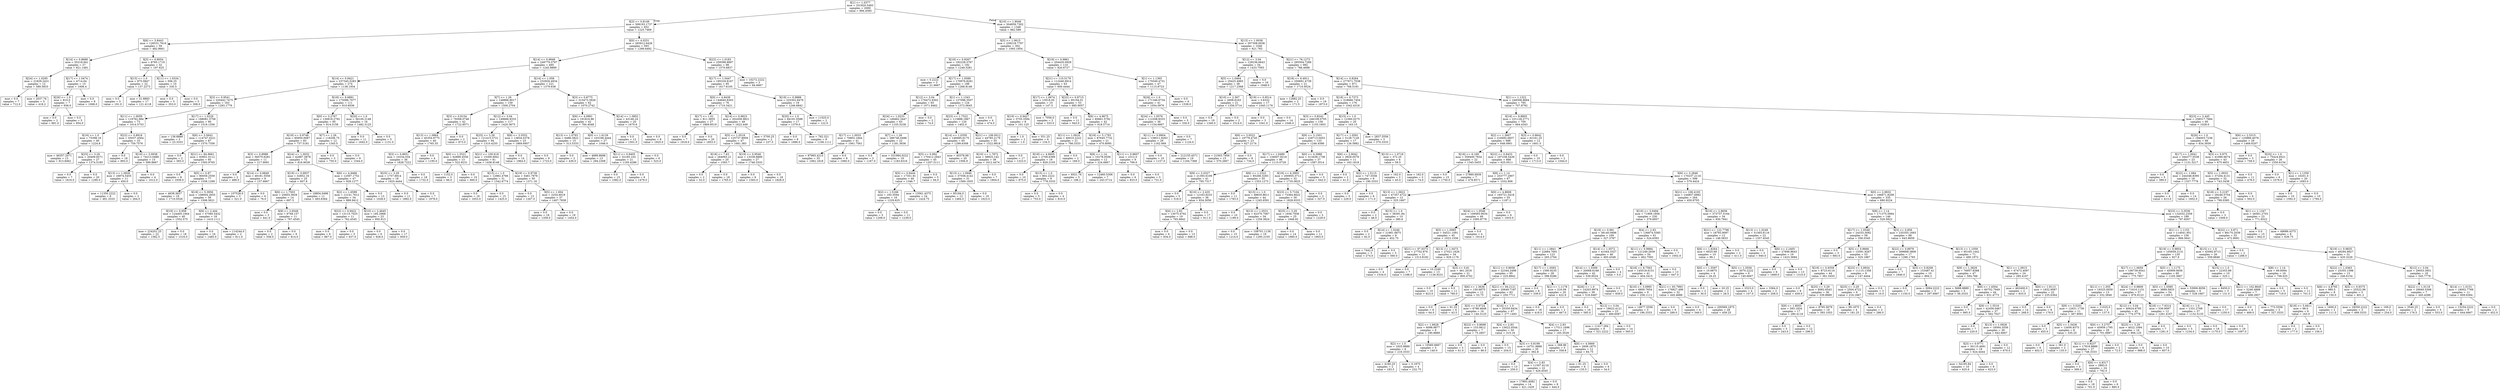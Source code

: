 digraph Tree {
node [shape=box] ;
0 [label="X[1] <= 1.0377\nmse = 331820.5493\nsamples = 2000\nvalue = 994.4585"] ;
1 [label="X[3] <= 0.8149\nmse = 308193.1737\nsamples = 652\nvalue = 1225.7469"] ;
0 -> 1 [labeldistance=2.5, labelangle=45, headlabel="True"] ;
2 [label="X[6] <= 3.8443\nmse = 126531.7616\nsamples = 59\nvalue = 482.9661"] ;
1 -> 2 ;
3 [label="X[14] <= 0.8688\nmse = 55218.941\nsamples = 27\nvalue = 821.1481"] ;
2 -> 3 ;
4 [label="X[24] <= 1.0295\nmse = 21829.2431\nsamples = 12\nvalue = 589.5833"] ;
3 -> 4 ;
5 [label="mse = 0.0\nsamples = 7\nvalue = 712.0"] ;
4 -> 5 ;
6 [label="mse = 2037.76\nsamples = 5\nvalue = 418.2"] ;
4 -> 6 ;
7 [label="X[17] <= 1.0474\nmse = 4714.64\nsamples = 15\nvalue = 1006.4"] ;
3 -> 7 ;
8 [label="X[26] <= 1.0\nmse = 810.0\nsamples = 7\nvalue = 936.0"] ;
7 -> 8 ;
9 [label="mse = 0.0\nsamples = 2\nvalue = 891.0"] ;
8 -> 9 ;
10 [label="mse = 0.0\nsamples = 5\nvalue = 954.0"] ;
8 -> 10 ;
11 [label="mse = 0.0\nsamples = 8\nvalue = 1068.0"] ;
7 -> 11 ;
12 [label="X[3] <= 0.8054\nmse = 8785.1719\nsamples = 32\nvalue = 197.625"] ;
2 -> 12 ;
13 [label="X[15] <= 1.0\nmse = 875.0847\nsamples = 22\nvalue = 137.2273"] ;
12 -> 13 ;
14 [label="mse = 0.0\nsamples = 5\nvalue = 191.0"] ;
13 -> 14 ;
15 [label="mse = 31.8893\nsamples = 17\nvalue = 121.4118"] ;
13 -> 15 ;
16 [label="X[11] <= 1.0334\nmse = 506.25\nsamples = 10\nvalue = 330.5"] ;
12 -> 16 ;
17 [label="mse = 0.0\nsamples = 5\nvalue = 353.0"] ;
16 -> 17 ;
18 [label="mse = 0.0\nsamples = 5\nvalue = 308.0"] ;
16 -> 18 ;
19 [label="X[0] <= 4.0251\nmse = 265912.6426\nsamples = 593\nvalue = 1299.6492"] ;
1 -> 19 ;
20 [label="X[14] <= 0.9948\nmse = 249779.3797\nsamples = 495\nvalue = 1245.9899"] ;
19 -> 20 ;
21 [label="X[14] <= 0.9421\nmse = 237345.5283\nsamples = 274\nvalue = 1138.1934"] ;
20 -> 21 ;
22 [label="X[3] <= 0.9541\nmse = 220442.7475\nsamples = 163\nvalue = 1293.1779"] ;
21 -> 22 ;
23 [label="X[11] <= 1.0059\nmse = 119762.984\nsamples = 73\nvalue = 1014.5753"] ;
22 -> 23 ;
24 [label="X[16] <= 1.0\nmse = 75398.16\nsamples = 40\nvalue = 1224.8"] ;
23 -> 24 ;
25 [label="mse = 46357.2071\nsamples = 13\nvalue = 913.8462"] ;
24 -> 25 ;
26 [label="X[25] <= 3.29\nmse = 20409.6571\nsamples = 27\nvalue = 1374.5185"] ;
24 -> 26 ;
27 [label="mse = 0.0\nsamples = 7\nvalue = 1616.0"] ;
26 -> 27 ;
28 [label="mse = 0.0\nsamples = 20\nvalue = 1290.0"] ;
26 -> 28 ;
29 [label="X[22] <= 0.8918\nmse = 55037.4564\nsamples = 33\nvalue = 759.7576"] ;
23 -> 29 ;
30 [label="mse = 0.0\nsamples = 18\nvalue = 893.0"] ;
29 -> 30 ;
31 [label="X[10] <= 3.0938\nmse = 74213.0489\nsamples = 15\nvalue = 599.8667"] ;
29 -> 31 ;
32 [label="X[13] <= 1.0926\nmse = 16974.5455\nsamples = 11\nvalue = 450.0"] ;
31 -> 32 ;
33 [label="mse = 11350.2222\nsamples = 9\nvalue = 491.3333"] ;
32 -> 33 ;
34 [label="mse = 0.0\nsamples = 2\nvalue = 264.0"] ;
32 -> 34 ;
35 [label="mse = 0.0\nsamples = 4\nvalue = 1012.0"] ;
31 -> 35 ;
36 [label="X[17] <= 1.0229\nmse = 188081.3758\nsamples = 90\nvalue = 1519.1556"] ;
22 -> 36 ;
37 [label="mse = 138.8889\nsamples = 3\nvalue = 23.3333"] ;
36 -> 37 ;
38 [label="X[6] <= 3.5643\nmse = 114747.0221\nsamples = 87\nvalue = 1570.7356"] ;
36 -> 38 ;
39 [label="mse = 0.0\nsamples = 2\nvalue = 583.0"] ;
38 -> 39 ;
40 [label="X[21] <= 84.9661\nmse = 93951.0112\nsamples = 85\nvalue = 1593.9765"] ;
38 -> 40 ;
41 [label="mse = 0.0\nsamples = 8\nvalue = 1939.0"] ;
40 -> 41 ;
42 [label="X[5] <= 0.87\nmse = 90059.2559\nsamples = 77\nvalue = 1558.1299"] ;
40 -> 42 ;
43 [label="mse = 4638.3657\nsamples = 19\nvalue = 1710.0526"] ;
42 -> 43 ;
44 [label="X[18] <= 5.3956\nmse = 108004.2655\nsamples = 58\nvalue = 1508.3621"] ;
42 -> 44 ;
45 [label="X[19] <= 0.958\nmse = 124405.1944\nsamples = 40\nvalue = 1552.575"] ;
44 -> 45 ;
46 [label="mse = 224201.25\nsamples = 22\nvalue = 1582.5"] ;
45 -> 46 ;
47 [label="mse = 0.0\nsamples = 18\nvalue = 1516.0"] ;
45 -> 47 ;
48 [label="X[9] <= 2.444\nmse = 57560.5432\nsamples = 18\nvalue = 1410.1111"] ;
44 -> 48 ;
49 [label="mse = 0.0\nsamples = 16\nvalue = 1485.0"] ;
48 -> 49 ;
50 [label="mse = 114244.0\nsamples = 2\nvalue = 811.0"] ;
48 -> 50 ;
51 [label="X[18] <= 9.6891\nmse = 175096.7077\nsamples = 111\nvalue = 910.6036"] ;
21 -> 51 ;
52 [label="X[0] <= 3.2767\nmse = 130818.2792\nsamples = 95\nvalue = 814.3158"] ;
51 -> 52 ;
53 [label="X[19] <= 0.9748\nmse = 85950.0087\nsamples = 83\nvalue = 737.5181"] ;
52 -> 53 ;
54 [label="X[3] <= 0.8988\nmse = 56570.6281\nsamples = 11\nvalue = 217.9091"] ;
53 -> 54 ;
55 [label="mse = 0.0\nsamples = 2\nvalue = 489.0"] ;
54 -> 55 ;
56 [label="X[14] <= 0.9849\nmse = 49181.5556\nsamples = 9\nvalue = 157.6667"] ;
54 -> 56 ;
57 [label="mse = 107528.0\nsamples = 3\nvalue = 321.0"] ;
56 -> 57 ;
58 [label="mse = 0.0\nsamples = 6\nvalue = 76.0"] ;
56 -> 58 ;
59 [label="X[24] <= 1.0032\nmse = 42887.5878\nsamples = 72\nvalue = 816.9028"] ;
53 -> 59 ;
60 [label="X[19] <= 0.9937\nmse = 32852.16\nsamples = 25\nvalue = 607.8"] ;
59 -> 60 ;
61 [label="X[6] <= 1.7503\nmse = 25603.3929\nsamples = 14\nvalue = 697.5"] ;
60 -> 61 ;
62 [label="mse = 0.0\nsamples = 3\nvalue = 441.0"] ;
61 -> 62 ;
63 [label="X[9] <= 2.6549\nmse = 9749.157\nsamples = 11\nvalue = 767.4545"] ;
61 -> 63 ;
64 [label="mse = 0.0\nsamples = 2\nvalue = 558.0"] ;
63 -> 64 ;
65 [label="mse = 0.0\nsamples = 9\nvalue = 814.0"] ;
63 -> 65 ;
66 [label="mse = 18804.0496\nsamples = 11\nvalue = 493.6364"] ;
60 -> 66 ;
67 [label="X[6] <= 4.9466\nmse = 12597.1752\nsamples = 47\nvalue = 928.1277"] ;
59 -> 67 ;
68 [label="X[2] <= 1.6599\nmse = 12141.7612\nsamples = 34\nvalue = 889.9412"] ;
67 -> 68 ;
69 [label="X[22] <= 0.9422\nmse = 13115.7025\nsamples = 11\nvalue = 762.4545"] ;
68 -> 69 ;
70 [label="mse = 0.0\nsamples = 6\nvalue = 867.0"] ;
69 -> 70 ;
71 [label="mse = 0.0\nsamples = 5\nvalue = 637.0"] ;
69 -> 71 ;
72 [label="X[10] <= 2.4645\nmse = 185.2968\nsamples = 23\nvalue = 950.913"] ;
68 -> 72 ;
73 [label="mse = 0.0\nsamples = 6\nvalue = 928.0"] ;
72 -> 73 ;
74 [label="mse = 0.0\nsamples = 17\nvalue = 959.0"] ;
72 -> 74 ;
75 [label="mse = 0.0\nsamples = 13\nvalue = 1028.0"] ;
67 -> 75 ;
76 [label="X[7] <= 1.26\nmse = 118206.75\nsamples = 12\nvalue = 1345.5"] ;
52 -> 76 ;
77 [label="mse = 0.0\nsamples = 3\nvalue = 750.0"] ;
76 -> 77 ;
78 [label="mse = 0.0\nsamples = 9\nvalue = 1544.0"] ;
76 -> 78 ;
79 [label="X[20] <= 1.0\nmse = 56100.2148\nsamples = 16\nvalue = 1482.3125"] ;
51 -> 79 ;
80 [label="mse = 0.0\nsamples = 11\nvalue = 1642.0"] ;
79 -> 80 ;
81 [label="mse = 0.0\nsamples = 5\nvalue = 1131.0"] ;
79 -> 81 ;
82 [label="X[14] <= 1.058\nmse = 232926.4934\nsamples = 221\nvalue = 1379.638"] ;
20 -> 82 ;
83 [label="X[7] <= 1.26\nmse = 148866.9017\nsamples = 159\nvalue = 1500.2704"] ;
82 -> 83 ;
84 [label="X[3] <= 0.9154\nmse = 79308.0748\nsamples = 42\nvalue = 1722.8571"] ;
83 -> 84 ;
85 [label="X[13] <= 1.0864\nmse = 45354.9775\nsamples = 40\nvalue = 1765.35"] ;
84 -> 85 ;
86 [label="X[3] <= 0.8651\nmse = 10234.034\nsamples = 36\nvalue = 1828.7222"] ;
85 -> 86 ;
87 [label="X[25] <= 3.29\nmse = 1757.6914\nsamples = 18\nvalue = 1925.4444"] ;
86 -> 87 ;
88 [label="mse = 0.0\nsamples = 11\nvalue = 1892.0"] ;
87 -> 88 ;
89 [label="mse = 0.0\nsamples = 7\nvalue = 1978.0"] ;
87 -> 89 ;
90 [label="mse = 0.0\nsamples = 18\nvalue = 1732.0"] ;
86 -> 90 ;
91 [label="mse = 0.0\nsamples = 4\nvalue = 1195.0"] ;
85 -> 91 ;
92 [label="mse = 0.0\nsamples = 2\nvalue = 873.0"] ;
84 -> 92 ;
93 [label="X[12] <= 3.04\nmse = 149666.9333\nsamples = 117\nvalue = 1420.3675"] ;
83 -> 93 ;
94 [label="X[25] <= 3.29\nmse = 121415.3721\nsamples = 94\nvalue = 1310.4255"] ;
93 -> 94 ;
95 [label="X[0] <= 1.5521\nmse = 62899.4556\nsamples = 13\nvalue = 522.9231"] ;
94 -> 95 ;
96 [label="mse = 1152.0\nsamples = 3\nvalue = 66.0"] ;
95 -> 96 ;
97 [label="mse = 0.0\nsamples = 10\nvalue = 660.0"] ;
95 -> 97 ;
98 [label="X[21] <= 100.618\nmse = 15300.6941\nsamples = 81\nvalue = 1436.8148"] ;
94 -> 98 ;
99 [label="X[15] <= 1.0\nmse = 12982.4766\nsamples = 31\nvalue = 1542.6774"] ;
98 -> 99 ;
100 [label="mse = 0.0\nsamples = 16\nvalue = 1653.0"] ;
99 -> 100 ;
101 [label="mse = 0.0\nsamples = 15\nvalue = 1425.0"] ;
99 -> 101 ;
102 [label="X[19] <= 0.9736\nmse = 5481.7876\nsamples = 50\nvalue = 1371.18"] ;
98 -> 102 ;
103 [label="mse = 0.0\nsamples = 13\nvalue = 1267.0"] ;
102 -> 103 ;
104 [label="X[5] <= 1.004\nmse = 2254.6019\nsamples = 37\nvalue = 1407.7838"] ;
102 -> 104 ;
105 [label="mse = 0.0\nsamples = 18\nvalue = 1359.0"] ;
104 -> 105 ;
106 [label="mse = 0.0\nsamples = 19\nvalue = 1454.0"] ;
104 -> 106 ;
107 [label="X[6] <= 3.5552\nmse = 13834.0378\nsamples = 23\nvalue = 1869.6957"] ;
93 -> 107 ;
108 [label="mse = 0.0\nsamples = 14\nvalue = 1964.0"] ;
107 -> 108 ;
109 [label="mse = 0.0\nsamples = 9\nvalue = 1723.0"] ;
107 -> 109 ;
110 [label="X[3] <= 0.8775\nmse = 315473.3926\nsamples = 62\nvalue = 1070.2742"] ;
82 -> 110 ;
111 [label="X[6] <= 4.0991\nmse = 191816.86\nsamples = 42\nvalue = 784.4048"] ;
110 -> 111 ;
112 [label="X[13] <= 1.0793\nmse = 6486.3822\nsamples = 15\nvalue = 313.5333"] ;
111 -> 112 ;
113 [label="mse = 0.0\nsamples = 2\nvalue = 439.0"] ;
112 -> 113 ;
114 [label="mse = 4689.8698\nsamples = 13\nvalue = 294.2308"] ;
112 -> 114 ;
115 [label="X[0] <= 1.6129\nmse = 103168.4444\nsamples = 27\nvalue = 1046.0"] ;
111 -> 115 ;
116 [label="X[11] <= 0.9405\nmse = 32165.102\nsamples = 21\nvalue = 1195.4286"] ;
115 -> 116 ;
117 [label="mse = 0.0\nsamples = 15\nvalue = 1082.0"] ;
116 -> 117 ;
118 [label="mse = 0.0\nsamples = 6\nvalue = 1479.0"] ;
116 -> 118 ;
119 [label="mse = 0.0\nsamples = 6\nvalue = 523.0"] ;
115 -> 119 ;
120 [label="X[14] <= 1.0852\nmse = 43146.24\nsamples = 20\nvalue = 1670.6"] ;
110 -> 120 ;
121 [label="mse = 0.0\nsamples = 12\nvalue = 1501.0"] ;
120 -> 121 ;
122 [label="mse = 0.0\nsamples = 8\nvalue = 1925.0"] ;
120 -> 122 ;
123 [label="X[22] <= 1.0183\nmse = 259398.8897\nsamples = 98\nvalue = 1570.6837"] ;
19 -> 123 ;
124 [label="X[17] <= 1.0447\nmse = 195329.8167\nsamples = 95\nvalue = 1617.6105"] ;
123 -> 124 ;
125 [label="X[0] <= 4.9439\nmse = 144840.8303\nsamples = 76\nvalue = 1710.3421"] ;
124 -> 125 ;
126 [label="X[17] <= 1.01\nmse = 811.3855\nsamples = 27\nvalue = 1869.8519"] ;
125 -> 126 ;
127 [label="mse = 0.0\nsamples = 7\nvalue = 1918.0"] ;
126 -> 127 ;
128 [label="mse = 0.0\nsamples = 20\nvalue = 1853.0"] ;
126 -> 128 ;
129 [label="X[14] <= 0.9823\nmse = 202458.9821\nsamples = 49\nvalue = 1622.449"] ;
125 -> 129 ;
130 [label="X[5] <= 1.0518\nmse = 125737.8959\nsamples = 47\nvalue = 1681.383"] ;
129 -> 130 ;
131 [label="X[18] <= 7.63\nmse = 264093.21\nsamples = 20\nvalue = 1593.7"] ;
130 -> 131 ;
132 [label="mse = 0.0\nsamples = 2\nvalue = 52.0"] ;
131 -> 132 ;
133 [label="mse = 0.0\nsamples = 18\nvalue = 1765.0"] ;
131 -> 133 ;
134 [label="X[19] <= 0.9546\nmse = 13338.8889\nsamples = 27\nvalue = 1746.3333"] ;
130 -> 134 ;
135 [label="mse = 0.0\nsamples = 9\nvalue = 1583.0"] ;
134 -> 135 ;
136 [label="mse = 0.0\nsamples = 18\nvalue = 1828.0"] ;
134 -> 136 ;
137 [label="mse = 5700.25\nsamples = 2\nvalue = 237.5"] ;
129 -> 137 ;
138 [label="X[19] <= 0.9888\nmse = 225302.8476\nsamples = 19\nvalue = 1246.6842"] ;
124 -> 138 ;
139 [label="X[20] <= 1.0\nmse = 84191.0588\nsamples = 17\nvalue = 1379.0"] ;
138 -> 139 ;
140 [label="mse = 0.0\nsamples = 8\nvalue = 1686.0"] ;
139 -> 140 ;
141 [label="mse = 782.321\nsamples = 9\nvalue = 1106.1111"] ;
139 -> 141 ;
142 [label="mse = 11025.0\nsamples = 2\nvalue = 122.0"] ;
138 -> 142 ;
143 [label="mse = 10272.2222\nsamples = 3\nvalue = 84.6667"] ;
123 -> 143 ;
144 [label="X[10] <= 1.8046\nmse = 304859.7302\nsamples = 1348\nvalue = 882.589"] ;
0 -> 144 [labeldistance=2.5, labelangle=-45, headlabel="False"] ;
145 [label="X[5] <= 1.0615\nmse = 239218.7797\nsamples = 302\nvalue = 1093.1954"] ;
144 -> 145 ;
146 [label="X[19] <= 0.9267\nmse = 192228.3767\nsamples = 192\nvalue = 1249.3281"] ;
145 -> 146 ;
147 [label="mse = 0.2222\nsamples = 3\nvalue = 21.6667"] ;
146 -> 147 ;
148 [label="X[17] <= 1.0589\nmse = 170976.8281\nsamples = 189\nvalue = 1268.8148"] ;
146 -> 148 ;
149 [label="X[12] <= 3.04\nmse = 176472.9302\nsamples = 65\nvalue = 1071.8462"] ;
148 -> 149 ;
150 [label="X[24] <= 1.0233\nmse = 149462.3447\nsamples = 63\nvalue = 1103.5238"] ;
149 -> 150 ;
151 [label="X[17] <= 1.0033\nmse = 70802.1844\nsamples = 41\nvalue = 1061.7561"] ;
150 -> 151 ;
152 [label="mse = 87965.4215\nsamples = 33\nvalue = 1062.1818"] ;
151 -> 152 ;
153 [label="mse = 0.0\nsamples = 8\nvalue = 1060.0"] ;
151 -> 153 ;
154 [label="X[7] <= 1.26\nmse = 286746.0496\nsamples = 22\nvalue = 1181.3636"] ;
150 -> 154 ;
155 [label="mse = 0.0\nsamples = 3\nvalue = 1167.0"] ;
154 -> 155 ;
156 [label="mse = 331984.0222\nsamples = 19\nvalue = 1183.6316"] ;
154 -> 156 ;
157 [label="mse = 0.0\nsamples = 2\nvalue = 74.0"] ;
149 -> 157 ;
158 [label="X[1] <= 1.1343\nmse = 137098.3507\nsamples = 124\nvalue = 1372.0645"] ;
148 -> 158 ;
159 [label="X[23] <= 1.7522\nmse = 113888.1667\nsamples = 120\nvalue = 1402.0"] ;
158 -> 159 ;
160 [label="X[14] <= 1.0359\nmse = 149495.6175\nsamples = 65\nvalue = 1299.6308"] ;
159 -> 160 ;
161 [label="X[5] <= 0.992\nmse = 170412.2943\nsamples = 45\nvalue = 1207.5111"] ;
160 -> 161 ;
162 [label="X[5] <= 0.9444\nmse = 17351.91\nsamples = 40\nvalue = 1346.7"] ;
161 -> 162 ;
163 [label="X[2] <= 1.5166\nmse = 193.3594\nsamples = 16\nvalue = 1229.625"] ;
162 -> 163 ;
164 [label="mse = 0.0\nsamples = 5\nvalue = 1209.0"] ;
163 -> 164 ;
165 [label="mse = 0.0\nsamples = 11\nvalue = 1239.0"] ;
163 -> 165 ;
166 [label="mse = 13561.4375\nsamples = 24\nvalue = 1424.75"] ;
162 -> 166 ;
167 [label="mse = 0.0\nsamples = 5\nvalue = 94.0"] ;
161 -> 167 ;
168 [label="mse = 40378.99\nsamples = 20\nvalue = 1506.9"] ;
160 -> 168 ;
169 [label="X[21] <= 106.0012\nmse = 44785.2179\nsamples = 55\nvalue = 1522.9818"] ;
159 -> 169 ;
170 [label="X[10] <= 1.7872\nmse = 38925.142\nsamples = 38\nvalue = 1612.4474"] ;
169 -> 170 ;
171 [label="X[13] <= 1.0946\nmse = 37558.4142\nsamples = 31\nvalue = 1569.1935"] ;
170 -> 171 ;
172 [label="mse = 85184.0\nsamples = 12\nvalue = 1484.0"] ;
171 -> 172 ;
173 [label="mse = 0.0\nsamples = 19\nvalue = 1623.0"] ;
171 -> 173 ;
174 [label="mse = 0.0\nsamples = 7\nvalue = 1804.0"] ;
170 -> 174 ;
175 [label="mse = 0.0\nsamples = 17\nvalue = 1323.0"] ;
169 -> 175 ;
176 [label="mse = 0.0\nsamples = 4\nvalue = 474.0"] ;
158 -> 176 ;
177 [label="X[19] <= 0.9861\nmse = 204420.0929\nsamples = 110\nvalue = 820.6727"] ;
145 -> 177 ;
178 [label="X[21] <= 110.5179\nmse = 112446.6914\nsamples = 63\nvalue = 600.4444"] ;
177 -> 178 ;
179 [label="X[17] <= 1.0674\nmse = 13018.05\nsamples = 10\nvalue = 147.5"] ;
178 -> 179 ;
180 [label="X[19] <= 0.9427\nmse = 3755.3594\nsamples = 8\nvalue = 101.125"] ;
179 -> 180 ;
181 [label="mse = 1.0\nsamples = 2\nvalue = 1.0"] ;
180 -> 181 ;
182 [label="mse = 551.25\nsamples = 6\nvalue = 134.5"] ;
180 -> 182 ;
183 [label="mse = 7056.0\nsamples = 2\nvalue = 333.0"] ;
179 -> 183 ;
184 [label="X[22] <= 0.8715\nmse = 85194.01\nsamples = 53\nvalue = 685.9057"] ;
178 -> 184 ;
185 [label="mse = 0.0\nsamples = 11\nvalue = 943.0"] ;
184 -> 185 ;
186 [label="X[6] <= 4.9675\nmse = 85661.5782\nsamples = 42\nvalue = 618.5714"] ;
184 -> 186 ;
187 [label="X[11] <= 1.0916\nmse = 40010.2222\nsamples = 21\nvalue = 766.3333"] ;
186 -> 187 ;
188 [label="X[18] <= 4.6605\nmse = 2709.6399\nsamples = 19\nvalue = 829.2105"] ;
187 -> 188 ;
189 [label="mse = 0.0\nsamples = 10\nvalue = 875.0"] ;
188 -> 189 ;
190 [label="X[15] <= 1.0\nmse = 802.2222\nsamples = 9\nvalue = 778.3333"] ;
188 -> 190 ;
191 [label="mse = 0.0\nsamples = 5\nvalue = 753.0"] ;
190 -> 191 ;
192 [label="mse = 0.0\nsamples = 4\nvalue = 810.0"] ;
190 -> 192 ;
193 [label="mse = 0.0\nsamples = 2\nvalue = 169.0"] ;
187 -> 193 ;
194 [label="X[18] <= 5.1793\nmse = 87645.7732\nsamples = 21\nvalue = 470.8095"] ;
186 -> 194 ;
195 [label="X[8] <= 1.14\nmse = 10278.0556\nsamples = 12\nvalue = 224.6667"] ;
194 -> 195 ;
196 [label="mse = 6021.76\nsamples = 5\nvalue = 198.2"] ;
195 -> 196 ;
197 [label="mse = 12460.5306\nsamples = 7\nvalue = 243.5714"] ;
195 -> 197 ;
198 [label="X[11] <= 0.9607\nmse = 2312.0\nsamples = 9\nvalue = 799.0"] ;
194 -> 198 ;
199 [label="mse = 0.0\nsamples = 6\nvalue = 833.0"] ;
198 -> 199 ;
200 [label="mse = 0.0\nsamples = 3\nvalue = 731.0"] ;
198 -> 200 ;
201 [label="X[1] <= 1.1365\nmse = 175549.4731\nsamples = 47\nvalue = 1115.8723"] ;
177 -> 201 ;
202 [label="X[26] <= 1.0\nmse = 171346.6734\nsamples = 41\nvalue = 1054.0976"] ;
201 -> 202 ;
203 [label="X[24] <= 1.0576\nmse = 112208.8333\nsamples = 36\nvalue = 1154.6667"] ;
202 -> 203 ;
204 [label="X[11] <= 0.9904\nmse = 139011.9263\nsamples = 29\nvalue = 1162.069"] ;
203 -> 204 ;
205 [label="mse = 0.0\nsamples = 10\nvalue = 1157.0"] ;
204 -> 205 ;
206 [label="mse = 212155.4571\nsamples = 19\nvalue = 1164.7368"] ;
204 -> 206 ;
207 [label="mse = 0.0\nsamples = 7\nvalue = 1124.0"] ;
203 -> 207 ;
208 [label="mse = 0.0\nsamples = 5\nvalue = 330.0"] ;
202 -> 208 ;
209 [label="mse = 0.0\nsamples = 6\nvalue = 1538.0"] ;
201 -> 209 ;
210 [label="X[13] <= 1.0038\nmse = 307308.0036\nsamples = 1046\nvalue = 821.783"] ;
144 -> 210 ;
211 [label="X[12] <= 3.04\nmse = 129236.6643\nsamples = 54\nvalue = 1433.7593"] ;
210 -> 211 ;
212 [label="X[5] <= 1.0464\nmse = 25425.4965\nsamples = 38\nvalue = 1217.2368"] ;
211 -> 212 ;
213 [label="X[10] <= 2.567\nmse = 2608.8163\nsamples = 21\nvalue = 1356.5714"] ;
212 -> 213 ;
214 [label="mse = 0.0\nsamples = 19\nvalue = 1340.0"] ;
213 -> 214 ;
215 [label="mse = 0.0\nsamples = 2\nvalue = 1514.0"] ;
213 -> 215 ;
216 [label="X[19] <= 0.9514\nmse = 3.6332\nsamples = 17\nvalue = 1045.1176"] ;
212 -> 216 ;
217 [label="mse = 0.0\nsamples = 3\nvalue = 1041.0"] ;
216 -> 217 ;
218 [label="mse = 0.0\nsamples = 14\nvalue = 1046.0"] ;
216 -> 218 ;
219 [label="mse = 0.0\nsamples = 16\nvalue = 1948.0"] ;
211 -> 219 ;
220 [label="X[21] <= 76.1273\nmse = 295504.7289\nsamples = 992\nvalue = 788.4698"] ;
210 -> 220 ;
221 [label="X[18] <= 6.4911\nmse = 250691.4739\nsamples = 21\nvalue = 1710.9524"] ;
220 -> 221 ;
222 [label="mse = 12882.25\nsamples = 2\nvalue = 171.5"] ;
221 -> 222 ;
223 [label="mse = 0.0\nsamples = 19\nvalue = 1873.0"] ;
221 -> 223 ;
224 [label="X[14] <= 0.8264\nmse = 277671.7038\nsamples = 971\nvalue = 768.5191"] ;
220 -> 224 ;
225 [label="X[18] <= 6.7373\nmse = 318666.7454\nsamples = 176\nvalue = 1042.4318"] ;
224 -> 225 ;
226 [label="X[3] <= 0.8242\nmse = 246109.0705\nsamples = 156\nvalue = 1155.1603"] ;
225 -> 226 ;
227 [label="X[6] <= 3.0522\nmse = 19779.4745\nsamples = 23\nvalue = 627.2174"] ;
226 -> 227 ;
228 [label="mse = 21003.7956\nsamples = 15\nvalue = 570.2667"] ;
227 -> 228 ;
229 [label="mse = 0.0\nsamples = 8\nvalue = 734.0"] ;
227 -> 229 ;
230 [label="X[9] <= 3.1501\nmse = 228713.0453\nsamples = 133\nvalue = 1246.4586"] ;
226 -> 230 ;
231 [label="X[17] <= 1.0489\nmse = 134007.9218\nsamples = 96\nvalue = 1115.0729"] ;
230 -> 231 ;
232 [label="X[9] <= 2.0327\nmse = 21393.6109\nsamples = 41\nvalue = 795.7317"] ;
231 -> 232 ;
233 [label="mse = 0.0\nsamples = 5\nvalue = 518.0"] ;
232 -> 233 ;
234 [label="X[10] <= 2.435\nmse = 12163.8233\nsamples = 36\nvalue = 834.3056"] ;
232 -> 234 ;
235 [label="X[4] <= 2.83\nmse = 13075.4792\nsamples = 19\nvalue = 765.6842"] ;
234 -> 235 ;
236 [label="mse = 0.0\nsamples = 6\nvalue = 934.0"] ;
235 -> 236 ;
237 [label="mse = 0.0\nsamples = 13\nvalue = 688.0"] ;
235 -> 237 ;
238 [label="mse = 0.0\nsamples = 17\nvalue = 911.0"] ;
234 -> 238 ;
239 [label="X[6] <= 1.2322\nmse = 85266.3293\nsamples = 55\nvalue = 1353.1273"] ;
231 -> 239 ;
240 [label="mse = 0.0\nsamples = 11\nvalue = 1783.0"] ;
239 -> 240 ;
241 [label="X[15] <= 1.0\nmse = 48835.8611\nsamples = 44\nvalue = 1245.6591"] ;
239 -> 241 ;
242 [label="mse = 0.0\nsamples = 10\nvalue = 1199.0"] ;
241 -> 242 ;
243 [label="X[13] <= 1.0531\nmse = 62370.7067\nsamples = 34\nvalue = 1259.3824"] ;
241 -> 243 ;
244 [label="mse = 0.0\nsamples = 15\nvalue = 1214.0"] ;
243 -> 244 ;
245 [label="mse = 108701.1136\nsamples = 19\nvalue = 1295.2105"] ;
243 -> 245 ;
246 [label="X[0] <= 4.3988\nmse = 313438.1738\nsamples = 37\nvalue = 1587.3514"] ;
230 -> 246 ;
247 [label="X[18] <= 6.3905\nmse = 200955.3711\nsamples = 32\nvalue = 1735.0625"] ;
246 -> 247 ;
248 [label="X[23] <= 5.7104\nmse = 73364.6622\nsamples = 30\nvalue = 1828.9333"] ;
247 -> 248 ;
249 [label="X[25] <= 3.29\nmse = 1656.7936\nsamples = 25\nvalue = 1948.92"] ;
248 -> 249 ;
250 [label="mse = 0.0\nsamples = 14\nvalue = 1985.0"] ;
249 -> 250 ;
251 [label="mse = 0.0\nsamples = 11\nvalue = 1903.0"] ;
249 -> 251 ;
252 [label="mse = 0.0\nsamples = 5\nvalue = 1229.0"] ;
248 -> 252 ;
253 [label="mse = 0.0\nsamples = 2\nvalue = 327.0"] ;
247 -> 253 ;
254 [label="mse = 0.0\nsamples = 5\nvalue = 642.0"] ;
246 -> 254 ;
255 [label="X[15] <= 1.0\nmse = 12360.0275\nsamples = 20\nvalue = 163.15"] ;
225 -> 255 ;
256 [label="X[17] <= 1.0591\nmse = 5128.7128\nsamples = 17\nvalue = 126.5882"] ;
255 -> 256 ;
257 [label="X[6] <= 2.9042\nmse = 3929.0579\nsamples = 11\nvalue = 163.1818"] ;
256 -> 257 ;
258 [label="mse = 0.0\nsamples = 2\nvalue = 41.0"] ;
257 -> 258 ;
259 [label="X[2] <= 1.5115\nmse = 747.5556\nsamples = 9\nvalue = 190.3333"] ;
257 -> 259 ;
260 [label="mse = 0.0\nsamples = 3\nvalue = 229.0"] ;
259 -> 260 ;
261 [label="mse = 0.0\nsamples = 6\nvalue = 171.0"] ;
259 -> 261 ;
262 [label="X[13] <= 1.0718\nmse = 372.25\nsamples = 6\nvalue = 59.5"] ;
256 -> 262 ;
263 [label="mse = 162.0\nsamples = 3\nvalue = 45.0"] ;
262 -> 263 ;
264 [label="mse = 162.0\nsamples = 3\nvalue = 74.0"] ;
262 -> 264 ;
265 [label="mse = 2837.5556\nsamples = 3\nvalue = 370.3333"] ;
255 -> 265 ;
266 [label="X[1] <= 1.1322\nmse = 248308.8684\nsamples = 795\nvalue = 707.8792"] ;
224 -> 266 ;
267 [label="X[18] <= 9.8805\nmse = 231128.2771\nsamples = 700\nvalue = 664.4343"] ;
266 -> 267 ;
268 [label="X[2] <= 1.3607\nmse = 218492.6837\nsamples = 688\nvalue = 648.0901"] ;
267 -> 268 ;
269 [label="X[18] <= 6.169\nmse = 359400.7934\nsamples = 22\nvalue = 1345.5455"] ;
268 -> 269 ;
270 [label="mse = 0.0\nsamples = 15\nvalue = 1750.0"] ;
269 -> 270 ;
271 [label="mse = 27860.6939\nsamples = 7\nvalue = 478.8571"] ;
269 -> 271 ;
272 [label="X[22] <= 0.8433\nmse = 197238.5439\nsamples = 666\nvalue = 625.0511"] ;
268 -> 272 ;
273 [label="X[8] <= 1.14\nmse = 253777.2907\nsamples = 67\nvalue = 1032.806"] ;
272 -> 273 ;
274 [label="X[13] <= 1.0622\nmse = 47357.4722\nsamples = 12\nvalue = 325.1667"] ;
273 -> 274 ;
275 [label="mse = 0.0\nsamples = 2\nvalue = 48.0"] ;
274 -> 275 ;
276 [label="X[15] <= 1.0\nmse = 38391.84\nsamples = 10\nvalue = 380.6"] ;
274 -> 276 ;
277 [label="mse = 0.0\nsamples = 2\nvalue = 92.0"] ;
276 -> 277 ;
278 [label="X[14] <= 1.0246\nmse = 21961.6875\nsamples = 8\nvalue = 452.75"] ;
276 -> 278 ;
279 [label="mse = 7442.0\nsamples = 3\nvalue = 274.0"] ;
278 -> 279 ;
280 [label="mse = 0.0\nsamples = 5\nvalue = 560.0"] ;
278 -> 280 ;
281 [label="X[0] <= 4.8608\nmse = 165721.5418\nsamples = 55\nvalue = 1187.2"] ;
273 -> 281 ;
282 [label="X[24] <= 1.0546\nmse = 109565.9034\nsamples = 49\nvalue = 1095.8776"] ;
281 -> 282 ;
283 [label="X[5] <= 1.0065\nmse = 54521.1091\nsamples = 45\nvalue = 1023.1556"] ;
282 -> 283 ;
284 [label="X[21] <= 97.9373\nmse = 27702.876\nsamples = 11\nvalue = 1313.8182"] ;
283 -> 284 ;
285 [label="mse = 0.0\nsamples = 4\nvalue = 1534.0"] ;
284 -> 285 ;
286 [label="mse = 0.0\nsamples = 7\nvalue = 1188.0"] ;
284 -> 286 ;
287 [label="X[13] <= 1.0473\nmse = 27021.1626\nsamples = 34\nvalue = 929.1176"] ;
283 -> 287 ;
288 [label="mse = 10.2249\nsamples = 13\nvalue = 1136.9231"] ;
287 -> 288 ;
289 [label="X[3] <= 0.81\nmse = 461.2018\nsamples = 21\nvalue = 800.4762"] ;
287 -> 289 ;
290 [label="mse = 0.0\nsamples = 10\nvalue = 823.0"] ;
289 -> 290 ;
291 [label="mse = 0.0\nsamples = 11\nvalue = 780.0"] ;
289 -> 291 ;
292 [label="mse = 0.0\nsamples = 4\nvalue = 1914.0"] ;
282 -> 292 ;
293 [label="mse = 0.0\nsamples = 6\nvalue = 1933.0"] ;
281 -> 293 ;
294 [label="X[6] <= 3.2846\nmse = 170237.2116\nsamples = 599\nvalue = 579.4424"] ;
272 -> 294 ;
295 [label="X[21] <= 106.4193\nmse = 144857.6982\nsamples = 264\nvalue = 450.6705"] ;
294 -> 295 ;
296 [label="X[10] <= 3.0494\nmse = 71909.1856\nsamples = 230\nvalue = 379.6957"] ;
295 -> 296 ;
297 [label="X[19] <= 0.991\nmse = 38140.0696\nsamples = 169\nvalue = 327.3787"] ;
296 -> 297 ;
298 [label="X[11] <= 1.0841\nmse = 22884.7691\nsamples = 123\nvalue = 265.2764"] ;
297 -> 298 ;
299 [label="X[11] <= 0.9058\nmse = 22344.2498\nsamples = 95\nvalue = 225.8842"] ;
298 -> 299 ;
300 [label="X[6] <= 1.3636\nmse = 150.6875\nsamples = 12\nvalue = 53.75"] ;
299 -> 300 ;
301 [label="mse = 0.0\nsamples = 6\nvalue = 64.0"] ;
300 -> 301 ;
302 [label="mse = 91.25\nsamples = 6\nvalue = 43.5"] ;
300 -> 302 ;
303 [label="X[21] <= 94.2121\nmse = 20649.7187\nsamples = 83\nvalue = 250.7711"] ;
299 -> 303 ;
304 [label="X[3] <= 0.9724\nmse = 6786.4648\nsamples = 16\nvalue = 140.3125"] ;
303 -> 304 ;
305 [label="X[2] <= 1.6628\nmse = 6098.9877\nsamples = 9\nvalue = 190.8889"] ;
304 -> 305 ;
306 [label="X[2] <= 1.5\nmse = 1925.8889\nsamples = 6\nvalue = 216.3333"] ;
305 -> 306 ;
307 [label="mse = 4160.25\nsamples = 2\nvalue = 183.5"] ;
306 -> 307 ;
308 [label="mse = 0.1875\nsamples = 4\nvalue = 232.75"] ;
306 -> 308 ;
309 [label="mse = 10560.6667\nsamples = 3\nvalue = 140.0"] ;
305 -> 309 ;
310 [label="X[22] <= 0.8698\nmse = 153.0612\nsamples = 7\nvalue = 75.2857"] ;
304 -> 310 ;
311 [label="mse = 0.0\nsamples = 3\nvalue = 61.0"] ;
310 -> 311 ;
312 [label="mse = 0.0\nsamples = 4\nvalue = 86.0"] ;
310 -> 312 ;
313 [label="X[16] <= 1.0\nmse = 20350.8434\nsamples = 67\nvalue = 277.1493"] ;
303 -> 313 ;
314 [label="X[4] <= 2.83\nmse = 15622.0544\nsamples = 50\nvalue = 315.16"] ;
313 -> 314 ;
315 [label="mse = 0.0\nsamples = 15\nvalue = 204.0"] ;
314 -> 315 ;
316 [label="X[3] <= 0.8199\nmse = 14751.9886\nsamples = 35\nvalue = 362.8"] ;
314 -> 316 ;
317 [label="mse = 0.0\nsamples = 13\nvalue = 250.0"] ;
316 -> 317 ;
318 [label="X[4] <= 2.83\nmse = 11507.6116\nsamples = 22\nvalue = 429.4545"] ;
316 -> 318 ;
319 [label="mse = 17893.4082\nsamples = 14\nvalue = 421.1429"] ;
318 -> 319 ;
320 [label="mse = 0.0\nsamples = 8\nvalue = 444.0"] ;
318 -> 320 ;
321 [label="X[4] <= 2.83\nmse = 17511.1696\nsamples = 17\nvalue = 165.3529"] ;
313 -> 321 ;
322 [label="mse = 268.96\nsamples = 5\nvalue = 358.8"] ;
321 -> 322 ;
323 [label="X[0] <= 4.5669\nmse = 2606.1875\nsamples = 12\nvalue = 84.75"] ;
321 -> 323 ;
324 [label="mse = 61.25\nsamples = 6\nvalue = 135.5"] ;
323 -> 324 ;
325 [label="mse = 0.0\nsamples = 6\nvalue = 34.0"] ;
323 -> 325 ;
326 [label="X[17] <= 1.0593\nmse = 1590.9235\nsamples = 28\nvalue = 398.9286"] ;
298 -> 326 ;
327 [label="mse = 0.0\nsamples = 8\nvalue = 339.0"] ;
326 -> 327 ;
328 [label="X[1] <= 1.1178\nmse = 216.09\nsamples = 20\nvalue = 422.9"] ;
326 -> 328 ;
329 [label="mse = 0.0\nsamples = 18\nvalue = 418.0"] ;
328 -> 329 ;
330 [label="mse = 0.0\nsamples = 2\nvalue = 467.0"] ;
328 -> 330 ;
331 [label="X[14] <= 1.0572\nmse = 41044.3327\nsamples = 46\nvalue = 493.4348"] ;
297 -> 331 ;
332 [label="X[14] <= 1.0309\nmse = 20068.6168\nsamples = 42\nvalue = 539.9524"] ;
331 -> 332 ;
333 [label="X[26] <= 1.0\nmse = 14203.9974\nsamples = 39\nvalue = 516.9487"] ;
332 -> 333 ;
334 [label="mse = 0.0\nsamples = 16\nvalue = 585.0"] ;
333 -> 334 ;
335 [label="X[12] <= 3.04\nmse = 18622.4121\nsamples = 23\nvalue = 469.6087"] ;
333 -> 335 ;
336 [label="mse = 11417.284\nsamples = 9\nvalue = 321.2222"] ;
335 -> 336 ;
337 [label="mse = 0.0\nsamples = 14\nvalue = 565.0"] ;
335 -> 337 ;
338 [label="mse = 0.0\nsamples = 3\nvalue = 839.0"] ;
332 -> 338 ;
339 [label="mse = 0.0\nsamples = 4\nvalue = 5.0"] ;
331 -> 339 ;
340 [label="X[4] <= 2.83\nmse = 136874.5585\nsamples = 61\nvalue = 524.6393"] ;
296 -> 340 ;
341 [label="X[11] <= 0.9984\nmse = 121249.2939\nsamples = 54\nvalue = 462.7593"] ;
340 -> 341 ;
342 [label="X[18] <= 8.7563\nmse = 145518.6151\nsamples = 41\nvalue = 404.3415"] ;
341 -> 342 ;
343 [label="X[10] <= 3.0995\nmse = 6800.7654\nsamples = 9\nvalue = 258.1111"] ;
342 -> 343 ;
344 [label="mse = 14677.5556\nsamples = 3\nvalue = 196.3333"] ;
343 -> 344 ;
345 [label="mse = 0.0\nsamples = 6\nvalue = 289.0"] ;
343 -> 345 ;
346 [label="X[21] <= 93.7993\nmse = 176827.499\nsamples = 32\nvalue = 445.4688"] ;
342 -> 346 ;
347 [label="mse = 0.0\nsamples = 4\nvalue = 349.0"] ;
346 -> 347 ;
348 [label="mse = 200569.1875\nsamples = 28\nvalue = 459.25"] ;
346 -> 348 ;
349 [label="mse = 0.0\nsamples = 13\nvalue = 647.0"] ;
341 -> 349 ;
350 [label="mse = 0.0\nsamples = 7\nvalue = 1002.0"] ;
340 -> 350 ;
351 [label="X[10] <= 2.9656\nmse = 373737.5164\nsamples = 34\nvalue = 930.7941"] ;
295 -> 351 ;
352 [label="X[21] <= 122.7796\nmse = 18793.9097\nsamples = 12\nvalue = 148.5833"] ;
351 -> 352 ;
353 [label="X[6] <= 1.8264\nmse = 6025.69\nsamples = 10\nvalue = 96.1"] ;
352 -> 353 ;
354 [label="X[0] <= 1.5597\nmse = 10.6875\nsamples = 4\nvalue = 29.25"] ;
353 -> 354 ;
355 [label="mse = 0.0\nsamples = 2\nvalue = 30.0"] ;
354 -> 355 ;
356 [label="mse = 20.25\nsamples = 2\nvalue = 28.5"] ;
354 -> 356 ;
357 [label="X[5] <= 1.0556\nmse = 5070.2222\nsamples = 6\nvalue = 140.6667"] ;
353 -> 357 ;
358 [label="mse = 2523.0\nsamples = 4\nvalue = 107.0"] ;
357 -> 358 ;
359 [label="mse = 3364.0\nsamples = 2\nvalue = 208.0"] ;
357 -> 359 ;
360 [label="mse = 0.0\nsamples = 2\nvalue = 411.0"] ;
352 -> 360 ;
361 [label="X[13] <= 1.0249\nmse = 51565.6116\nsamples = 22\nvalue = 1357.4545"] ;
351 -> 361 ;
362 [label="mse = 0.0\nsamples = 3\nvalue = 940.0"] ;
361 -> 362 ;
363 [label="X[6] <= 2.2405\nmse = 27846.8643\nsamples = 19\nvalue = 1423.3684"] ;
361 -> 363 ;
364 [label="mse = 0.0\nsamples = 6\nvalue = 1669.0"] ;
363 -> 364 ;
365 [label="mse = 0.0\nsamples = 13\nvalue = 1310.0"] ;
363 -> 365 ;
366 [label="X[0] <= 2.9832\nmse = 166871.8208\nsamples = 335\nvalue = 680.9224"] ;
294 -> 366 ;
367 [label="X[8] <= 1.14\nmse = 171375.5994\nsamples = 146\nvalue = 529.5822"] ;
366 -> 367 ;
368 [label="X[17] <= 1.0548\nmse = 24333.3092\nsamples = 58\nvalue = 356.0345"] ;
367 -> 368 ;
369 [label="mse = 0.0\nsamples = 5\nvalue = 683.0"] ;
368 -> 369 ;
370 [label="X[5] <= 0.9666\nmse = 15591.9267\nsamples = 53\nvalue = 325.1887"] ;
368 -> 370 ;
371 [label="X[19] <= 0.9359\nmse = 8723.6116\nsamples = 44\nvalue = 361.5455"] ;
370 -> 371 ;
372 [label="mse = 0.0\nsamples = 8\nvalue = 459.0"] ;
371 -> 372 ;
373 [label="X[25] <= 3.29\nmse = 8082.6543\nsamples = 36\nvalue = 339.8889"] ;
371 -> 373 ;
374 [label="X[9] <= 1.8055\nmse = 583.1834\nsamples = 17\nvalue = 280.4118"] ;
373 -> 374 ;
375 [label="mse = 0.0\nsamples = 5\nvalue = 243.0"] ;
374 -> 375 ;
376 [label="mse = 0.0\nsamples = 12\nvalue = 296.0"] ;
374 -> 376 ;
377 [label="mse = 8795.5679\nsamples = 19\nvalue = 393.1053"] ;
373 -> 377 ;
378 [label="X[23] <= 3.8934\nmse = 11115.1358\nsamples = 9\nvalue = 147.4444"] ;
370 -> 378 ;
379 [label="X[25] <= 3.29\nmse = 2504.4722\nsamples = 6\nvalue = 216.1667"] ;
378 -> 379 ;
380 [label="mse = 99.1875\nsamples = 4\nvalue = 181.25"] ;
379 -> 380 ;
381 [label="mse = 0.0\nsamples = 2\nvalue = 286.0"] ;
379 -> 381 ;
382 [label="mse = 0.0\nsamples = 3\nvalue = 10.0"] ;
378 -> 382 ;
383 [label="X[3] <= 0.856\nmse = 235355.1693\nsamples = 88\nvalue = 643.9659"] ;
367 -> 383 ;
384 [label="X[22] <= 0.8979\nmse = 309668.3806\nsamples = 17\nvalue = 1286.1765"] ;
383 -> 384 ;
385 [label="mse = 0.0\nsamples = 7\nvalue = 1846.0"] ;
384 -> 385 ;
386 [label="X[3] <= 0.8208\nmse = 153487.41\nsamples = 10\nvalue = 894.3"] ;
384 -> 386 ;
387 [label="mse = 0.0\nsamples = 7\nvalue = 1150.0"] ;
386 -> 387 ;
388 [label="mse = 3094.2222\nsamples = 3\nvalue = 297.6667"] ;
386 -> 388 ;
389 [label="X[13] <= 1.1059\nmse = 95165.1442\nsamples = 71\nvalue = 490.1972"] ;
383 -> 389 ;
390 [label="X[9] <= 1.3829\nmse = 76957.8388\nsamples = 47\nvalue = 594.766"] ;
389 -> 390 ;
391 [label="mse = 5688.8889\nsamples = 3\nvalue = 56.3333"] ;
390 -> 391 ;
392 [label="X[9] <= 1.4504\nmse = 60702.7949\nsamples = 44\nvalue = 631.4773"] ;
390 -> 392 ;
393 [label="mse = 0.0\nsamples = 7\nvalue = 995.0"] ;
392 -> 393 ;
394 [label="X[9] <= 1.5516\nmse = 42456.0467\nsamples = 37\nvalue = 562.7027"] ;
392 -> 394 ;
395 [label="mse = 0.0\nsamples = 7\nvalue = 220.0"] ;
394 -> 395 ;
396 [label="X[13] <= 1.0928\nmse = 18564.3556\nsamples = 30\nvalue = 642.6667"] ;
394 -> 396 ;
397 [label="X[3] <= 0.9771\nmse = 30110.4691\nsamples = 18\nvalue = 624.4444"] ;
396 -> 397 ;
398 [label="mse = 54195.84\nsamples = 10\nvalue = 625.6"] ;
397 -> 398 ;
399 [label="mse = 0.0\nsamples = 8\nvalue = 623.0"] ;
397 -> 399 ;
400 [label="mse = 0.0\nsamples = 12\nvalue = 670.0"] ;
396 -> 400 ;
401 [label="X[1] <= 1.0915\nmse = 67472.4097\nsamples = 24\nvalue = 285.4167"] ;
389 -> 401 ;
402 [label="mse = 462400.0\nsamples = 2\nvalue = 833.0"] ;
401 -> 402 ;
403 [label="X[0] <= 1.9113\nmse = 1832.9587\nsamples = 22\nvalue = 235.6364"] ;
401 -> 403 ;
404 [label="mse = 0.0\nsamples = 14\nvalue = 268.0"] ;
403 -> 404 ;
405 [label="mse = 0.0\nsamples = 8\nvalue = 179.0"] ;
403 -> 405 ;
406 [label="X[23] <= 3.3536\nmse = 132032.2359\nsamples = 189\nvalue = 797.8307"] ;
366 -> 406 ;
407 [label="X[1] <= 1.1153\nmse = 114041.951\nsamples = 156\nvalue = 866.5641"] ;
406 -> 407 ;
408 [label="X[19] <= 0.9854\nmse = 105659.2131\nsamples = 130\nvalue = 927.9"] ;
407 -> 408 ;
409 [label="X[17] <= 1.0659\nmse = 106739.6541\nsamples = 70\nvalue = 775.7857"] ;
408 -> 409 ;
410 [label="X[11] <= 1.055\nmse = 19325.0059\nsamples = 13\nvalue = 332.3846"] ;
409 -> 410 ;
411 [label="X[9] <= 3.0201\nmse = 12631.1736\nsamples = 11\nvalue = 367.9091"] ;
410 -> 411 ;
412 [label="mse = 0.0\nsamples = 3\nvalue = 455.0"] ;
411 -> 412 ;
413 [label="X[5] <= 1.0436\nmse = 13456.9375\nsamples = 8\nvalue = 335.25"] ;
411 -> 413 ;
414 [label="mse = 0.0\nsamples = 6\nvalue = 402.0"] ;
413 -> 414 ;
415 [label="mse = 361.0\nsamples = 2\nvalue = 135.0"] ;
413 -> 415 ;
416 [label="mse = 11025.0\nsamples = 2\nvalue = 137.0"] ;
410 -> 416 ;
417 [label="X[24] <= 0.9809\nmse = 71610.1151\nsamples = 57\nvalue = 876.9123"] ;
409 -> 417 ;
418 [label="X[12] <= 3.04\nmse = 40624.6795\nsamples = 45\nvalue = 774.3778"] ;
417 -> 418 ;
419 [label="X[0] <= 3.2757\nmse = 45959.1795\nsamples = 29\nvalue = 701.6897"] ;
418 -> 419 ;
420 [label="X[11] <= 0.9237\nmse = 17816.8889\nsamples = 27\nvalue = 748.3333"] ;
419 -> 420 ;
421 [label="mse = 0.0\nsamples = 3\nvalue = 399.0"] ;
420 -> 421 ;
422 [label="X[6] <= 4.8317\nmse = 2883.0\nsamples = 24\nvalue = 792.0"] ;
420 -> 422 ;
423 [label="mse = 0.0\nsamples = 18\nvalue = 761.0"] ;
422 -> 423 ;
424 [label="mse = 0.0\nsamples = 6\nvalue = 885.0"] ;
422 -> 424 ;
425 [label="mse = 0.0\nsamples = 2\nvalue = 72.0"] ;
419 -> 425 ;
426 [label="X[25] <= 3.29\nmse = 4022.1094\nsamples = 16\nvalue = 906.125"] ;
418 -> 426 ;
427 [label="mse = 0.0\nsamples = 6\nvalue = 988.0"] ;
426 -> 427 ;
428 [label="mse = 0.0\nsamples = 10\nvalue = 857.0"] ;
426 -> 428 ;
429 [label="X[18] <= 7.6314\nmse = 536.9097\nsamples = 12\nvalue = 1261.4167"] ;
417 -> 429 ;
430 [label="mse = 0.0\nsamples = 7\nvalue = 1281.0"] ;
429 -> 430 ;
431 [label="mse = 0.0\nsamples = 5\nvalue = 1234.0"] ;
429 -> 431 ;
432 [label="X[5] <= 1.1175\nmse = 45909.0656\nsamples = 60\nvalue = 1105.3667"] ;
408 -> 432 ;
433 [label="X[5] <= 1.0585\nmse = 3889.5833\nsamples = 54\nvalue = 1169.5"] ;
432 -> 433 ;
434 [label="X[16] <= 1.0\nmse = 1331.2768\nsamples = 37\nvalue = 1132.5135"] ;
433 -> 434 ;
435 [label="mse = 0.0\nsamples = 18\nvalue = 1170.0"] ;
434 -> 435 ;
436 [label="mse = 0.0\nsamples = 19\nvalue = 1097.0"] ;
434 -> 436 ;
437 [label="mse = 0.0\nsamples = 17\nvalue = 1250.0"] ;
433 -> 437 ;
438 [label="mse = 53906.8056\nsamples = 6\nvalue = 528.1667"] ;
432 -> 438 ;
439 [label="X[15] <= 1.0\nmse = 43092.8713\nsamples = 26\nvalue = 559.8846"] ;
407 -> 439 ;
440 [label="X[15] <= 1.0\nmse = 22353.89\nsamples = 10\nvalue = 325.1"] ;
439 -> 440 ;
441 [label="mse = 8450.0\nsamples = 3\nvalue = 131.0"] ;
440 -> 441 ;
442 [label="X[21] <= 102.8645\nmse = 5246.4898\nsamples = 7\nvalue = 408.2857"] ;
440 -> 442 ;
443 [label="mse = 0.0\nsamples = 4\nvalue = 469.0"] ;
442 -> 443 ;
444 [label="mse = 773.5556\nsamples = 3\nvalue = 327.3333"] ;
442 -> 444 ;
445 [label="X[8] <= 1.14\nmse = 69.6094\nsamples = 16\nvalue = 706.625"] ;
439 -> 445 ;
446 [label="mse = 0.0\nsamples = 5\nvalue = 719.0"] ;
445 -> 446 ;
447 [label="mse = 0.0\nsamples = 11\nvalue = 701.0"] ;
445 -> 447 ;
448 [label="X[22] <= 0.871\nmse = 89170.2039\nsamples = 33\nvalue = 472.9091"] ;
406 -> 448 ;
449 [label="mse = 0.0\nsamples = 2\nvalue = 1288.0"] ;
448 -> 449 ;
450 [label="X[19] <= 0.9835\nmse = 49294.9927\nsamples = 31\nvalue = 420.3226"] ;
448 -> 450 ;
451 [label="X[22] <= 1.0363\nmse = 25355.1598\nsamples = 13\nvalue = 246.6154"] ;
450 -> 451 ;
452 [label="X[6] <= 4.8795\nmse = 980.5\nsamples = 8\nvalue = 150.0"] ;
451 -> 452 ;
453 [label="X[18] <= 5.6611\nmse = 98.0\nsamples = 6\nvalue = 163.0"] ;
452 -> 453 ;
454 [label="mse = 0.0\nsamples = 2\nvalue = 177.0"] ;
453 -> 454 ;
455 [label="mse = 0.0\nsamples = 4\nvalue = 156.0"] ;
453 -> 455 ;
456 [label="mse = 1600.0\nsamples = 2\nvalue = 111.0"] ;
452 -> 456 ;
457 [label="X[5] <= 0.9375\nmse = 25522.96\nsamples = 5\nvalue = 401.2"] ;
451 -> 457 ;
458 [label="mse = 18350.2222\nsamples = 3\nvalue = 499.3333"] ;
457 -> 458 ;
459 [label="mse = 169.0\nsamples = 2\nvalue = 254.0"] ;
457 -> 459 ;
460 [label="X[12] <= 3.04\nmse = 29053.3951\nsamples = 18\nvalue = 545.7778"] ;
450 -> 460 ;
461 [label="X[22] <= 1.0118\nmse = 29940.5306\nsamples = 7\nvalue = 445.4286"] ;
460 -> 461 ;
462 [label="mse = 3540.25\nsamples = 2\nvalue = 176.5"] ;
461 -> 462 ;
463 [label="mse = 0.0\nsamples = 5\nvalue = 553.0"] ;
461 -> 463 ;
464 [label="X[14] <= 1.0151\nmse = 18002.7769\nsamples = 11\nvalue = 609.6364"] ;
460 -> 464 ;
465 [label="mse = 15254.2222\nsamples = 9\nvalue = 644.6667"] ;
464 -> 465 ;
466 [label="mse = 0.0\nsamples = 2\nvalue = 452.0"] ;
464 -> 466 ;
467 [label="X[3] <= 0.8642\nmse = 62161.25\nsamples = 12\nvalue = 1601.5"] ;
267 -> 467 ;
468 [label="mse = 0.0\nsamples = 10\nvalue = 1713.0"] ;
467 -> 468 ;
469 [label="mse = 0.0\nsamples = 2\nvalue = 1044.0"] ;
467 -> 469 ;
470 [label="X[23] <= 2.445\nmse = 258517.7684\nsamples = 95\nvalue = 1028.0"] ;
266 -> 470 ;
471 [label="X[26] <= 1.0\nmse = 194003.7236\nsamples = 66\nvalue = 834.3939"] ;
470 -> 471 ;
472 [label="X[17] <= 1.0041\nmse = 344377.5539\nsamples = 23\nvalue = 1131.5217"] ;
471 -> 472 ;
473 [label="mse = 0.0\nsamples = 5\nvalue = 389.0"] ;
472 -> 473 ;
474 [label="X[22] <= 1.084\nmse = 244346.8395\nsamples = 18\nvalue = 1337.7778"] ;
472 -> 474 ;
475 [label="mse = 0.0\nsamples = 4\nvalue = 413.0"] ;
474 -> 475 ;
476 [label="mse = 0.0\nsamples = 14\nvalue = 1602.0"] ;
474 -> 476 ;
477 [label="X[3] <= 0.975\nmse = 41090.6674\nsamples = 43\nvalue = 675.4651"] ;
471 -> 477 ;
478 [label="X[5] <= 1.0933\nmse = 37204.4131\nsamples = 32\nvalue = 743.3438"] ;
477 -> 478 ;
479 [label="X[18] <= 3.2197\nmse = 29246.5754\nsamples = 26\nvalue = 799.0385"] ;
478 -> 479 ;
480 [label="mse = 0.0\nsamples = 3\nvalue = 1009.0"] ;
479 -> 480 ;
481 [label="X[1] <= 1.1347\nmse = 26561.2703\nsamples = 23\nvalue = 771.6522"] ;
479 -> 481 ;
482 [label="mse = 0.0\nsamples = 15\nvalue = 842.0"] ;
481 -> 482 ;
483 [label="mse = 49686.4375\nsamples = 8\nvalue = 639.75"] ;
481 -> 483 ;
484 [label="mse = 0.0\nsamples = 6\nvalue = 502.0"] ;
478 -> 484 ;
485 [label="mse = 0.0\nsamples = 11\nvalue = 478.0"] ;
477 -> 485 ;
486 [label="X[6] <= 2.5315\nmse = 125889.4078\nsamples = 29\nvalue = 1468.6207"] ;
470 -> 486 ;
487 [label="mse = 0.0\nsamples = 3\nvalue = 758.0"] ;
486 -> 487 ;
488 [label="X[20] <= 1.0\nmse = 75424.8521\nsamples = 26\nvalue = 1550.6154"] ;
486 -> 488 ;
489 [label="mse = 0.0\nsamples = 6\nvalue = 1076.0"] ;
488 -> 489 ;
490 [label="X[1] <= 1.1359\nmse = 10201.0\nsamples = 20\nvalue = 1693.0"] ;
488 -> 490 ;
491 [label="mse = 0.0\nsamples = 10\nvalue = 1592.0"] ;
490 -> 491 ;
492 [label="mse = 0.0\nsamples = 10\nvalue = 1794.0"] ;
490 -> 492 ;
}